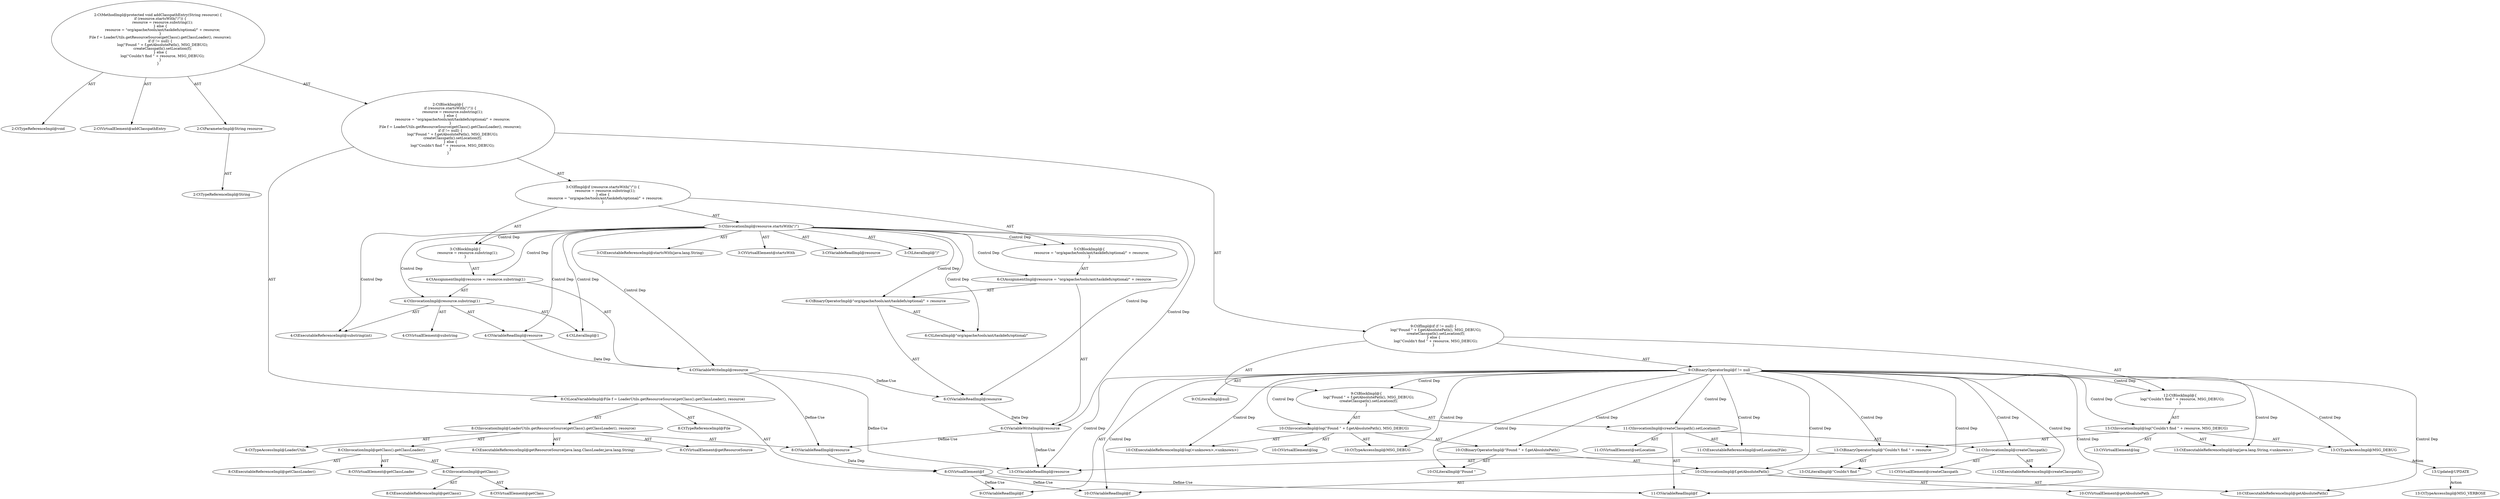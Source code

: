 digraph "addClasspathEntry#?,String" {
0 [label="2:CtTypeReferenceImpl@void" shape=ellipse]
1 [label="2:CtVirtualElement@addClasspathEntry" shape=ellipse]
2 [label="2:CtParameterImpl@String resource" shape=ellipse]
3 [label="2:CtTypeReferenceImpl@String" shape=ellipse]
4 [label="3:CtExecutableReferenceImpl@startsWith(java.lang.String)" shape=ellipse]
5 [label="3:CtVirtualElement@startsWith" shape=ellipse]
6 [label="3:CtVariableReadImpl@resource" shape=ellipse]
7 [label="3:CtLiteralImpl@\"/\"" shape=ellipse]
8 [label="3:CtInvocationImpl@resource.startsWith(\"/\")" shape=ellipse]
9 [label="4:CtVariableWriteImpl@resource" shape=ellipse]
10 [label="4:CtExecutableReferenceImpl@substring(int)" shape=ellipse]
11 [label="4:CtVirtualElement@substring" shape=ellipse]
12 [label="4:CtVariableReadImpl@resource" shape=ellipse]
13 [label="4:CtLiteralImpl@1" shape=ellipse]
14 [label="4:CtInvocationImpl@resource.substring(1)" shape=ellipse]
15 [label="4:CtAssignmentImpl@resource = resource.substring(1)" shape=ellipse]
16 [label="3:CtBlockImpl@\{
    resource = resource.substring(1);
\}" shape=ellipse]
17 [label="6:CtVariableWriteImpl@resource" shape=ellipse]
18 [label="6:CtLiteralImpl@\"org/apache/tools/ant/taskdefs/optional/\"" shape=ellipse]
19 [label="6:CtVariableReadImpl@resource" shape=ellipse]
20 [label="6:CtBinaryOperatorImpl@\"org/apache/tools/ant/taskdefs/optional/\" + resource" shape=ellipse]
21 [label="6:CtAssignmentImpl@resource = \"org/apache/tools/ant/taskdefs/optional/\" + resource" shape=ellipse]
22 [label="5:CtBlockImpl@\{
    resource = \"org/apache/tools/ant/taskdefs/optional/\" + resource;
\}" shape=ellipse]
23 [label="3:CtIfImpl@if (resource.startsWith(\"/\")) \{
    resource = resource.substring(1);
\} else \{
    resource = \"org/apache/tools/ant/taskdefs/optional/\" + resource;
\}" shape=ellipse]
24 [label="8:CtTypeReferenceImpl@File" shape=ellipse]
25 [label="8:CtExecutableReferenceImpl@getResourceSource(java.lang.ClassLoader,java.lang.String)" shape=ellipse]
26 [label="8:CtVirtualElement@getResourceSource" shape=ellipse]
27 [label="8:CtTypeAccessImpl@LoaderUtils" shape=ellipse]
28 [label="8:CtExecutableReferenceImpl@getClassLoader()" shape=ellipse]
29 [label="8:CtVirtualElement@getClassLoader" shape=ellipse]
30 [label="8:CtExecutableReferenceImpl@getClass()" shape=ellipse]
31 [label="8:CtVirtualElement@getClass" shape=ellipse]
32 [label="8:CtInvocationImpl@getClass()" shape=ellipse]
33 [label="8:CtInvocationImpl@getClass().getClassLoader()" shape=ellipse]
34 [label="8:CtVariableReadImpl@resource" shape=ellipse]
35 [label="8:CtInvocationImpl@LoaderUtils.getResourceSource(getClass().getClassLoader(), resource)" shape=ellipse]
36 [label="8:CtVirtualElement@f" shape=ellipse]
37 [label="8:CtLocalVariableImpl@File f = LoaderUtils.getResourceSource(getClass().getClassLoader(), resource)" shape=ellipse]
38 [label="9:CtVariableReadImpl@f" shape=ellipse]
39 [label="9:CtLiteralImpl@null" shape=ellipse]
40 [label="9:CtBinaryOperatorImpl@f != null" shape=ellipse]
41 [label="10:CtExecutableReferenceImpl@log(<unknown>,<unknown>)" shape=ellipse]
42 [label="10:CtVirtualElement@log" shape=ellipse]
43 [label="10:CtLiteralImpl@\"Found \"" shape=ellipse]
44 [label="10:CtExecutableReferenceImpl@getAbsolutePath()" shape=ellipse]
45 [label="10:CtVirtualElement@getAbsolutePath" shape=ellipse]
46 [label="10:CtVariableReadImpl@f" shape=ellipse]
47 [label="10:CtInvocationImpl@f.getAbsolutePath()" shape=ellipse]
48 [label="10:CtBinaryOperatorImpl@\"Found \" + f.getAbsolutePath()" shape=ellipse]
49 [label="10:CtTypeAccessImpl@MSG_DEBUG" shape=ellipse]
50 [label="10:CtInvocationImpl@log(\"Found \" + f.getAbsolutePath(), MSG_DEBUG)" shape=ellipse]
51 [label="11:CtExecutableReferenceImpl@setLocation(File)" shape=ellipse]
52 [label="11:CtVirtualElement@setLocation" shape=ellipse]
53 [label="11:CtExecutableReferenceImpl@createClasspath()" shape=ellipse]
54 [label="11:CtVirtualElement@createClasspath" shape=ellipse]
55 [label="11:CtInvocationImpl@createClasspath()" shape=ellipse]
56 [label="11:CtVariableReadImpl@f" shape=ellipse]
57 [label="11:CtInvocationImpl@createClasspath().setLocation(f)" shape=ellipse]
58 [label="9:CtBlockImpl@\{
    log(\"Found \" + f.getAbsolutePath(), MSG_DEBUG);
    createClasspath().setLocation(f);
\}" shape=ellipse]
59 [label="13:CtExecutableReferenceImpl@log(java.lang.String,<unknown>)" shape=ellipse]
60 [label="13:CtVirtualElement@log" shape=ellipse]
61 [label="13:CtLiteralImpl@\"Couldn\'t find \"" shape=ellipse]
62 [label="13:CtVariableReadImpl@resource" shape=ellipse]
63 [label="13:CtBinaryOperatorImpl@\"Couldn\'t find \" + resource" shape=ellipse]
64 [label="13:CtTypeAccessImpl@MSG_DEBUG" shape=ellipse]
65 [label="13:CtInvocationImpl@log(\"Couldn\'t find \" + resource, MSG_DEBUG)" shape=ellipse]
66 [label="12:CtBlockImpl@\{
    log(\"Couldn\'t find \" + resource, MSG_DEBUG);
\}" shape=ellipse]
67 [label="9:CtIfImpl@if (f != null) \{
    log(\"Found \" + f.getAbsolutePath(), MSG_DEBUG);
    createClasspath().setLocation(f);
\} else \{
    log(\"Couldn\'t find \" + resource, MSG_DEBUG);
\}" shape=ellipse]
68 [label="2:CtBlockImpl@\{
    if (resource.startsWith(\"/\")) \{
        resource = resource.substring(1);
    \} else \{
        resource = \"org/apache/tools/ant/taskdefs/optional/\" + resource;
    \}
    File f = LoaderUtils.getResourceSource(getClass().getClassLoader(), resource);
    if (f != null) \{
        log(\"Found \" + f.getAbsolutePath(), MSG_DEBUG);
        createClasspath().setLocation(f);
    \} else \{
        log(\"Couldn\'t find \" + resource, MSG_DEBUG);
    \}
\}" shape=ellipse]
69 [label="2:CtMethodImpl@protected void addClasspathEntry(String resource) \{
    if (resource.startsWith(\"/\")) \{
        resource = resource.substring(1);
    \} else \{
        resource = \"org/apache/tools/ant/taskdefs/optional/\" + resource;
    \}
    File f = LoaderUtils.getResourceSource(getClass().getClassLoader(), resource);
    if (f != null) \{
        log(\"Found \" + f.getAbsolutePath(), MSG_DEBUG);
        createClasspath().setLocation(f);
    \} else \{
        log(\"Couldn\'t find \" + resource, MSG_DEBUG);
    \}
\}" shape=ellipse]
70 [label="13:Update@UPDATE" shape=ellipse]
71 [label="13:CtTypeAccessImpl@MSG_VERBOSE" shape=ellipse]
2 -> 3 [label="AST"];
8 -> 5 [label="AST"];
8 -> 6 [label="AST"];
8 -> 4 [label="AST"];
8 -> 7 [label="AST"];
8 -> 16 [label="Control Dep"];
8 -> 15 [label="Control Dep"];
8 -> 9 [label="Control Dep"];
8 -> 14 [label="Control Dep"];
8 -> 10 [label="Control Dep"];
8 -> 12 [label="Control Dep"];
8 -> 13 [label="Control Dep"];
8 -> 22 [label="Control Dep"];
8 -> 21 [label="Control Dep"];
8 -> 17 [label="Control Dep"];
8 -> 20 [label="Control Dep"];
8 -> 18 [label="Control Dep"];
8 -> 19 [label="Control Dep"];
9 -> 19 [label="Define-Use"];
9 -> 34 [label="Define-Use"];
9 -> 62 [label="Define-Use"];
12 -> 9 [label="Data Dep"];
14 -> 11 [label="AST"];
14 -> 12 [label="AST"];
14 -> 10 [label="AST"];
14 -> 13 [label="AST"];
15 -> 9 [label="AST"];
15 -> 14 [label="AST"];
16 -> 15 [label="AST"];
17 -> 34 [label="Define-Use"];
17 -> 62 [label="Define-Use"];
19 -> 17 [label="Data Dep"];
20 -> 18 [label="AST"];
20 -> 19 [label="AST"];
21 -> 17 [label="AST"];
21 -> 20 [label="AST"];
22 -> 21 [label="AST"];
23 -> 8 [label="AST"];
23 -> 16 [label="AST"];
23 -> 22 [label="AST"];
32 -> 31 [label="AST"];
32 -> 30 [label="AST"];
33 -> 29 [label="AST"];
33 -> 32 [label="AST"];
33 -> 28 [label="AST"];
34 -> 36 [label="Data Dep"];
35 -> 26 [label="AST"];
35 -> 27 [label="AST"];
35 -> 25 [label="AST"];
35 -> 33 [label="AST"];
35 -> 34 [label="AST"];
36 -> 38 [label="Define-Use"];
36 -> 46 [label="Define-Use"];
36 -> 56 [label="Define-Use"];
37 -> 36 [label="AST"];
37 -> 24 [label="AST"];
37 -> 35 [label="AST"];
40 -> 38 [label="AST"];
40 -> 39 [label="AST"];
40 -> 58 [label="Control Dep"];
40 -> 50 [label="Control Dep"];
40 -> 41 [label="Control Dep"];
40 -> 48 [label="Control Dep"];
40 -> 43 [label="Control Dep"];
40 -> 47 [label="Control Dep"];
40 -> 44 [label="Control Dep"];
40 -> 46 [label="Control Dep"];
40 -> 49 [label="Control Dep"];
40 -> 57 [label="Control Dep"];
40 -> 51 [label="Control Dep"];
40 -> 55 [label="Control Dep"];
40 -> 53 [label="Control Dep"];
40 -> 56 [label="Control Dep"];
40 -> 66 [label="Control Dep"];
40 -> 65 [label="Control Dep"];
40 -> 59 [label="Control Dep"];
40 -> 63 [label="Control Dep"];
40 -> 61 [label="Control Dep"];
40 -> 62 [label="Control Dep"];
40 -> 64 [label="Control Dep"];
47 -> 45 [label="AST"];
47 -> 46 [label="AST"];
47 -> 44 [label="AST"];
48 -> 43 [label="AST"];
48 -> 47 [label="AST"];
50 -> 42 [label="AST"];
50 -> 41 [label="AST"];
50 -> 48 [label="AST"];
50 -> 49 [label="AST"];
55 -> 54 [label="AST"];
55 -> 53 [label="AST"];
57 -> 52 [label="AST"];
57 -> 55 [label="AST"];
57 -> 51 [label="AST"];
57 -> 56 [label="AST"];
58 -> 50 [label="AST"];
58 -> 57 [label="AST"];
63 -> 61 [label="AST"];
63 -> 62 [label="AST"];
64 -> 70 [label="Action"];
65 -> 60 [label="AST"];
65 -> 59 [label="AST"];
65 -> 63 [label="AST"];
65 -> 64 [label="AST"];
66 -> 65 [label="AST"];
67 -> 40 [label="AST"];
67 -> 58 [label="AST"];
67 -> 66 [label="AST"];
68 -> 23 [label="AST"];
68 -> 37 [label="AST"];
68 -> 67 [label="AST"];
69 -> 1 [label="AST"];
69 -> 0 [label="AST"];
69 -> 2 [label="AST"];
69 -> 68 [label="AST"];
70 -> 71 [label="Action"];
}